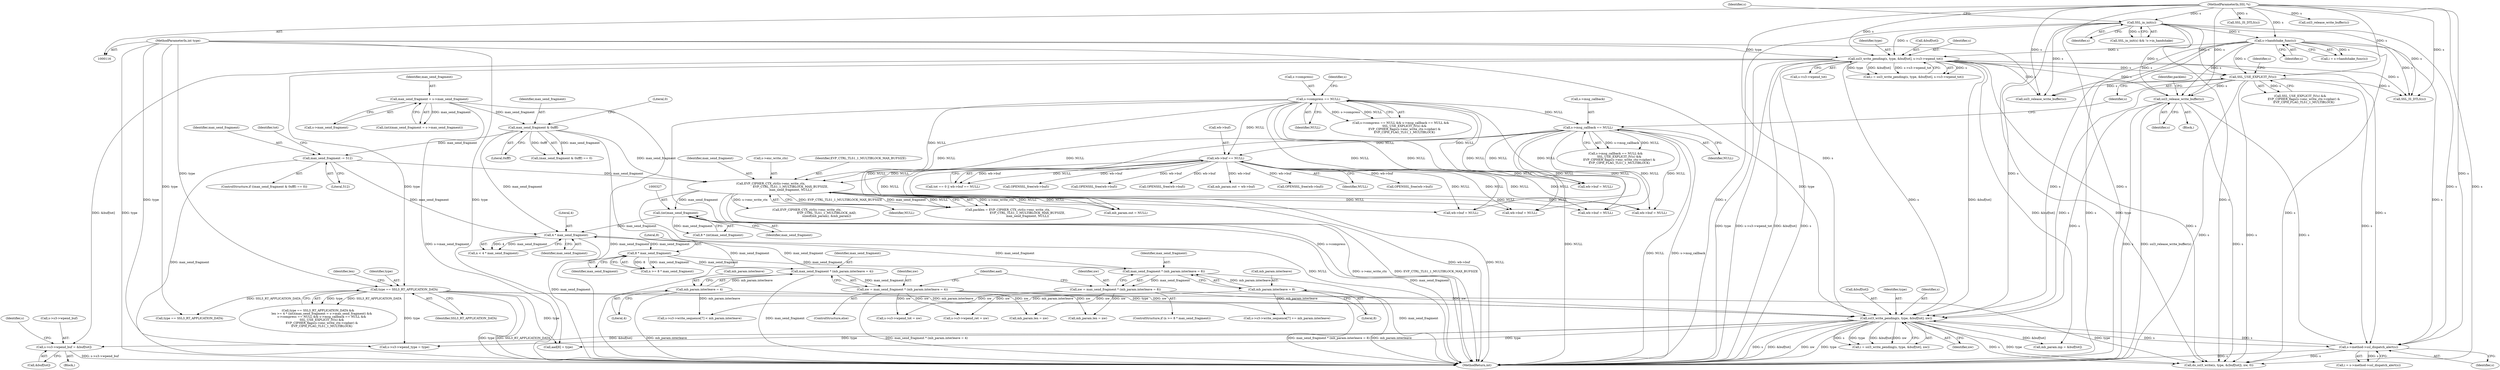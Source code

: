 digraph "0_openssl_77c77f0a1b9f15b869ca3342186dfbedd1119d0e@array" {
"1000638" [label="(Call,s->s3->wpend_buf = &buf[tot])"];
"1000217" [label="(Call,ssl3_write_pending(s, type, &buf[tot], s->s3->wpend_tot))"];
"1000178" [label="(Call,s->handshake_func(s))"];
"1000169" [label="(Call,SSL_in_init(s))"];
"1000117" [label="(MethodParameterIn,SSL *s)"];
"1000118" [label="(MethodParameterIn,int type)"];
"1000664" [label="(Call,ssl3_write_pending(s, type, &buf[tot], nw))"];
"1000310" [label="(Call,ssl3_release_write_buffer(s))"];
"1000276" [label="(Call,SSL_USE_EXPLICIT_IV(s))"];
"1000409" [label="(Call,s->method->ssl_dispatch_alert(s))"];
"1000248" [label="(Call,type == SSL3_RT_APPLICATION_DATA)"];
"1000441" [label="(Call,nw = max_send_fragment * (mb_param.interleave = 4))"];
"1000443" [label="(Call,max_send_fragment * (mb_param.interleave = 4))"];
"1000428" [label="(Call,8 * max_send_fragment)"];
"1000386" [label="(Call,4 * max_send_fragment)"];
"1000292" [label="(Call,max_send_fragment & 0xfff)"];
"1000258" [label="(Call,max_send_fragment = s->max_send_fragment)"];
"1000433" [label="(Call,max_send_fragment * (mb_param.interleave = 8))"];
"1000435" [label="(Call,mb_param.interleave = 8)"];
"1000326" [label="(Call,(int)max_send_fragment)"];
"1000314" [label="(Call,EVP_CIPHER_CTX_ctrl(s->enc_write_ctx,\n                                          EVP_CTRL_TLS1_1_MULTIBLOCK_MAX_BUFSIZE,\n                                          max_send_fragment, NULL))"];
"1000296" [label="(Call,max_send_fragment -= 512)"];
"1000264" [label="(Call,s->compress == NULL)"];
"1000270" [label="(Call,s->msg_callback == NULL)"];
"1000304" [label="(Call,wb->buf == NULL)"];
"1000445" [label="(Call,mb_param.interleave = 4)"];
"1000431" [label="(Call,nw = max_send_fragment * (mb_param.interleave = 8))"];
"1000801" [label="(Call,type == SSL3_RT_APPLICATION_DATA)"];
"1000639" [label="(Call,s->s3->wpend_buf)"];
"1000666" [label="(Identifier,type)"];
"1000431" [label="(Call,nw = max_send_fragment * (mb_param.interleave = 8))"];
"1000443" [label="(Call,max_send_fragment * (mb_param.interleave = 4))"];
"1000276" [label="(Call,SSL_USE_EXPLICIT_IV(s))"];
"1000382" [label="(Block,)"];
"1000430" [label="(Identifier,max_send_fragment)"];
"1000435" [label="(Call,mb_param.interleave = 8)"];
"1000178" [label="(Call,s->handshake_func(s))"];
"1000270" [label="(Call,s->msg_callback == NULL)"];
"1000268" [label="(Identifier,NULL)"];
"1000665" [label="(Identifier,s)"];
"1000248" [label="(Call,type == SSL3_RT_APPLICATION_DATA)"];
"1000314" [label="(Call,EVP_CIPHER_CTX_ctrl(s->enc_write_ctx,\n                                          EVP_CTRL_TLS1_1_MULTIBLOCK_MAX_BUFSIZE,\n                                          max_send_fragment, NULL))"];
"1000219" [label="(Identifier,type)"];
"1000271" [label="(Call,s->msg_callback)"];
"1000215" [label="(Call,i = ssl3_write_pending(s, type, &buf[tot], s->s3->wpend_tot))"];
"1000176" [label="(Call,i = s->handshake_func(s))"];
"1000263" [label="(Call,s->compress == NULL && s->msg_callback == NULL &&\n        SSL_USE_EXPLICIT_IV(s) &&\n        EVP_CIPHER_flags(s->enc_write_ctx->cipher) &\n        EVP_CIPH_FLAG_TLS1_1_MULTIBLOCK)"];
"1000407" [label="(Call,i = s->method->ssl_dispatch_alert(s))"];
"1000260" [label="(Call,s->max_send_fragment)"];
"1000388" [label="(Identifier,max_send_fragment)"];
"1000436" [label="(Call,mb_param.interleave)"];
"1000458" [label="(Call,aad[8] = type)"];
"1000253" [label="(Identifier,len)"];
"1000311" [label="(Identifier,s)"];
"1000256" [label="(Call,(int)(max_send_fragment = s->max_send_fragment))"];
"1000384" [label="(Call,n < 4 * max_send_fragment)"];
"1000275" [label="(Call,SSL_USE_EXPLICIT_IV(s) &&\n        EVP_CIPHER_flags(s->enc_write_ctx->cipher) &\n        EVP_CIPH_FLAG_TLS1_1_MULTIBLOCK)"];
"1000224" [label="(Call,s->s3->wpend_tot)"];
"1000320" [label="(Identifier,NULL)"];
"1000387" [label="(Literal,4)"];
"1000549" [label="(Call,mb_param.inp = &buf[tot])"];
"1000446" [label="(Call,mb_param.interleave)"];
"1000309" [label="(Block,)"];
"1000247" [label="(Call,type == SSL3_RT_APPLICATION_DATA &&\n        len >= 4 * (int)(max_send_fragment = s->max_send_fragment) &&\n        s->compress == NULL && s->msg_callback == NULL &&\n        SSL_USE_EXPLICIT_IV(s) &&\n        EVP_CIPHER_flags(s->enc_write_ctx->cipher) &\n        EVP_CIPH_FLAG_TLS1_1_MULTIBLOCK)"];
"1000651" [label="(Identifier,s)"];
"1000449" [label="(Literal,4)"];
"1000313" [label="(Identifier,packlen)"];
"1000682" [label="(Call,OPENSSL_free(wb->buf))"];
"1000434" [label="(Identifier,max_send_fragment)"];
"1000439" [label="(Literal,8)"];
"1000664" [label="(Call,ssl3_write_pending(s, type, &buf[tot], nw))"];
"1000442" [label="(Identifier,nw)"];
"1000319" [label="(Identifier,max_send_fragment)"];
"1000326" [label="(Call,(int)max_send_fragment)"];
"1000433" [label="(Call,max_send_fragment * (mb_param.interleave = 8))"];
"1000510" [label="(Call,EVP_CIPHER_CTX_ctrl(s->enc_write_ctx,\n                                          EVP_CTRL_TLS1_1_MULTIBLOCK_AAD,\n                                          sizeof(mb_param), &mb_param))"];
"1000536" [label="(Call,wb->buf = NULL)"];
"1000845" [label="(MethodReturn,int)"];
"1000168" [label="(Call,SSL_in_init(s) && !s->in_handshake)"];
"1000429" [label="(Literal,8)"];
"1000532" [label="(Call,OPENSSL_free(wb->buf))"];
"1000220" [label="(Call,&buf[tot])"];
"1000503" [label="(Call,mb_param.len = nw)"];
"1000644" [label="(Call,&buf[tot])"];
"1000304" [label="(Call,wb->buf == NULL)"];
"1000655" [label="(Call,s->s3->wpend_ret = nw)"];
"1000269" [label="(Call,s->msg_callback == NULL &&\n        SSL_USE_EXPLICIT_IV(s) &&\n        EVP_CIPHER_flags(s->enc_write_ctx->cipher) &\n        EVP_CIPH_FLAG_TLS1_1_MULTIBLOCK)"];
"1000312" [label="(Call,packlen = EVP_CIPHER_CTX_ctrl(s->enc_write_ctx,\n                                          EVP_CTRL_TLS1_1_MULTIBLOCK_MAX_BUFSIZE,\n                                          max_send_fragment, NULL))"];
"1000315" [label="(Call,s->enc_write_ctx)"];
"1000441" [label="(Call,nw = max_send_fragment * (mb_param.interleave = 4))"];
"1000250" [label="(Identifier,SSL3_RT_APPLICATION_DATA)"];
"1000711" [label="(Call,wb->buf = NULL)"];
"1000432" [label="(Identifier,nw)"];
"1000297" [label="(Identifier,max_send_fragment)"];
"1000328" [label="(Identifier,max_send_fragment)"];
"1000295" [label="(Literal,0)"];
"1000440" [label="(ControlStructure,else)"];
"1000831" [label="(Call,SSL_IS_DTLS(s))"];
"1000770" [label="(Call,do_ssl3_write(s, type, &(buf[tot]), nw, 0))"];
"1000318" [label="(Identifier,EVP_CTRL_TLS1_1_MULTIBLOCK_MAX_BUFSIZE)"];
"1000451" [label="(Identifier,aad)"];
"1000277" [label="(Identifier,s)"];
"1000667" [label="(Call,&buf[tot])"];
"1000557" [label="(Call,mb_param.len = nw)"];
"1000294" [label="(Literal,0xfff)"];
"1000282" [label="(Identifier,s)"];
"1000305" [label="(Call,wb->buf)"];
"1000740" [label="(Call,SSL_IS_DTLS(s))"];
"1000542" [label="(Call,mb_param.out = wb->buf)"];
"1000292" [label="(Call,max_send_fragment & 0xfff)"];
"1000274" [label="(Identifier,NULL)"];
"1000218" [label="(Identifier,s)"];
"1000742" [label="(Call,ssl3_release_write_buffer(s))"];
"1000365" [label="(Call,OPENSSL_free(wb->buf))"];
"1000324" [label="(Call,8 * (int)max_send_fragment)"];
"1000686" [label="(Call,wb->buf = NULL)"];
"1000308" [label="(Identifier,NULL)"];
"1000118" [label="(MethodParameterIn,int type)"];
"1000577" [label="(Call,s->s3->write_sequence[7] += mb_param.interleave)"];
"1000662" [label="(Call,i = ssl3_write_pending(s, type, &buf[tot], nw))"];
"1000369" [label="(Call,wb->buf = NULL)"];
"1000249" [label="(Identifier,type)"];
"1000410" [label="(Identifier,s)"];
"1000264" [label="(Call,s->compress == NULL)"];
"1000117" [label="(MethodParameterIn,SSL *s)"];
"1000426" [label="(Call,n >= 8 * max_send_fragment)"];
"1000638" [label="(Call,s->s3->wpend_buf = &buf[tot])"];
"1000272" [label="(Identifier,s)"];
"1000631" [label="(Call,s->s3->wpend_tot = nw)"];
"1000409" [label="(Call,s->method->ssl_dispatch_alert(s))"];
"1000170" [label="(Identifier,s)"];
"1000293" [label="(Identifier,max_send_fragment)"];
"1000300" [label="(Call,tot == 0 || wb->buf == NULL)"];
"1000258" [label="(Call,max_send_fragment = s->max_send_fragment)"];
"1000707" [label="(Call,OPENSSL_free(wb->buf))"];
"1000833" [label="(Call,ssl3_release_write_buffer(s))"];
"1000444" [label="(Identifier,max_send_fragment)"];
"1000425" [label="(ControlStructure,if (n >= 8 * max_send_fragment))"];
"1000428" [label="(Call,8 * max_send_fragment)"];
"1000179" [label="(Identifier,s)"];
"1000394" [label="(Call,wb->buf = NULL)"];
"1000296" [label="(Call,max_send_fragment -= 512)"];
"1000589" [label="(Call,s->s3->write_sequence[7] < mb_param.interleave)"];
"1000290" [label="(ControlStructure,if ((max_send_fragment & 0xfff) == 0))"];
"1000671" [label="(Identifier,nw)"];
"1000291" [label="(Call,(max_send_fragment & 0xfff) == 0)"];
"1000310" [label="(Call,ssl3_release_write_buffer(s))"];
"1000298" [label="(Literal,512)"];
"1000265" [label="(Call,s->compress)"];
"1000169" [label="(Call,SSL_in_init(s))"];
"1000259" [label="(Identifier,max_send_fragment)"];
"1000386" [label="(Call,4 * max_send_fragment)"];
"1000390" [label="(Call,OPENSSL_free(wb->buf))"];
"1000493" [label="(Call,mb_param.out = NULL)"];
"1000648" [label="(Call,s->s3->wpend_type = type)"];
"1000217" [label="(Call,ssl3_write_pending(s, type, &buf[tot], s->s3->wpend_tot))"];
"1000445" [label="(Call,mb_param.interleave = 4)"];
"1000302" [label="(Identifier,tot)"];
"1000173" [label="(Identifier,s)"];
"1000638" -> "1000382"  [label="AST: "];
"1000638" -> "1000644"  [label="CFG: "];
"1000639" -> "1000638"  [label="AST: "];
"1000644" -> "1000638"  [label="AST: "];
"1000651" -> "1000638"  [label="CFG: "];
"1000638" -> "1000845"  [label="DDG: s->s3->wpend_buf"];
"1000217" -> "1000638"  [label="DDG: &buf[tot]"];
"1000664" -> "1000638"  [label="DDG: &buf[tot]"];
"1000217" -> "1000215"  [label="AST: "];
"1000217" -> "1000224"  [label="CFG: "];
"1000218" -> "1000217"  [label="AST: "];
"1000219" -> "1000217"  [label="AST: "];
"1000220" -> "1000217"  [label="AST: "];
"1000224" -> "1000217"  [label="AST: "];
"1000215" -> "1000217"  [label="CFG: "];
"1000217" -> "1000845"  [label="DDG: type"];
"1000217" -> "1000845"  [label="DDG: s"];
"1000217" -> "1000845"  [label="DDG: &buf[tot]"];
"1000217" -> "1000845"  [label="DDG: s->s3->wpend_tot"];
"1000217" -> "1000215"  [label="DDG: s"];
"1000217" -> "1000215"  [label="DDG: type"];
"1000217" -> "1000215"  [label="DDG: &buf[tot]"];
"1000217" -> "1000215"  [label="DDG: s->s3->wpend_tot"];
"1000178" -> "1000217"  [label="DDG: s"];
"1000169" -> "1000217"  [label="DDG: s"];
"1000117" -> "1000217"  [label="DDG: s"];
"1000118" -> "1000217"  [label="DDG: type"];
"1000217" -> "1000248"  [label="DDG: type"];
"1000217" -> "1000276"  [label="DDG: s"];
"1000217" -> "1000310"  [label="DDG: s"];
"1000217" -> "1000409"  [label="DDG: s"];
"1000217" -> "1000549"  [label="DDG: &buf[tot]"];
"1000217" -> "1000664"  [label="DDG: s"];
"1000217" -> "1000664"  [label="DDG: &buf[tot]"];
"1000217" -> "1000740"  [label="DDG: s"];
"1000217" -> "1000742"  [label="DDG: s"];
"1000217" -> "1000770"  [label="DDG: s"];
"1000178" -> "1000176"  [label="AST: "];
"1000178" -> "1000179"  [label="CFG: "];
"1000179" -> "1000178"  [label="AST: "];
"1000176" -> "1000178"  [label="CFG: "];
"1000178" -> "1000845"  [label="DDG: s"];
"1000178" -> "1000176"  [label="DDG: s"];
"1000169" -> "1000178"  [label="DDG: s"];
"1000117" -> "1000178"  [label="DDG: s"];
"1000178" -> "1000276"  [label="DDG: s"];
"1000178" -> "1000310"  [label="DDG: s"];
"1000178" -> "1000409"  [label="DDG: s"];
"1000178" -> "1000664"  [label="DDG: s"];
"1000178" -> "1000740"  [label="DDG: s"];
"1000178" -> "1000742"  [label="DDG: s"];
"1000178" -> "1000770"  [label="DDG: s"];
"1000169" -> "1000168"  [label="AST: "];
"1000169" -> "1000170"  [label="CFG: "];
"1000170" -> "1000169"  [label="AST: "];
"1000173" -> "1000169"  [label="CFG: "];
"1000168" -> "1000169"  [label="CFG: "];
"1000169" -> "1000845"  [label="DDG: s"];
"1000169" -> "1000168"  [label="DDG: s"];
"1000117" -> "1000169"  [label="DDG: s"];
"1000169" -> "1000276"  [label="DDG: s"];
"1000169" -> "1000310"  [label="DDG: s"];
"1000169" -> "1000409"  [label="DDG: s"];
"1000169" -> "1000664"  [label="DDG: s"];
"1000169" -> "1000740"  [label="DDG: s"];
"1000169" -> "1000742"  [label="DDG: s"];
"1000169" -> "1000770"  [label="DDG: s"];
"1000117" -> "1000116"  [label="AST: "];
"1000117" -> "1000845"  [label="DDG: s"];
"1000117" -> "1000276"  [label="DDG: s"];
"1000117" -> "1000310"  [label="DDG: s"];
"1000117" -> "1000409"  [label="DDG: s"];
"1000117" -> "1000664"  [label="DDG: s"];
"1000117" -> "1000740"  [label="DDG: s"];
"1000117" -> "1000742"  [label="DDG: s"];
"1000117" -> "1000770"  [label="DDG: s"];
"1000117" -> "1000831"  [label="DDG: s"];
"1000117" -> "1000833"  [label="DDG: s"];
"1000118" -> "1000116"  [label="AST: "];
"1000118" -> "1000845"  [label="DDG: type"];
"1000118" -> "1000248"  [label="DDG: type"];
"1000118" -> "1000458"  [label="DDG: type"];
"1000118" -> "1000648"  [label="DDG: type"];
"1000118" -> "1000664"  [label="DDG: type"];
"1000118" -> "1000770"  [label="DDG: type"];
"1000118" -> "1000801"  [label="DDG: type"];
"1000664" -> "1000662"  [label="AST: "];
"1000664" -> "1000671"  [label="CFG: "];
"1000665" -> "1000664"  [label="AST: "];
"1000666" -> "1000664"  [label="AST: "];
"1000667" -> "1000664"  [label="AST: "];
"1000671" -> "1000664"  [label="AST: "];
"1000662" -> "1000664"  [label="CFG: "];
"1000664" -> "1000845"  [label="DDG: nw"];
"1000664" -> "1000845"  [label="DDG: type"];
"1000664" -> "1000845"  [label="DDG: s"];
"1000664" -> "1000845"  [label="DDG: &buf[tot]"];
"1000664" -> "1000409"  [label="DDG: s"];
"1000664" -> "1000458"  [label="DDG: type"];
"1000664" -> "1000549"  [label="DDG: &buf[tot]"];
"1000664" -> "1000648"  [label="DDG: type"];
"1000664" -> "1000662"  [label="DDG: s"];
"1000664" -> "1000662"  [label="DDG: type"];
"1000664" -> "1000662"  [label="DDG: &buf[tot]"];
"1000664" -> "1000662"  [label="DDG: nw"];
"1000310" -> "1000664"  [label="DDG: s"];
"1000409" -> "1000664"  [label="DDG: s"];
"1000276" -> "1000664"  [label="DDG: s"];
"1000248" -> "1000664"  [label="DDG: type"];
"1000441" -> "1000664"  [label="DDG: nw"];
"1000431" -> "1000664"  [label="DDG: nw"];
"1000664" -> "1000770"  [label="DDG: s"];
"1000664" -> "1000770"  [label="DDG: type"];
"1000310" -> "1000309"  [label="AST: "];
"1000310" -> "1000311"  [label="CFG: "];
"1000311" -> "1000310"  [label="AST: "];
"1000313" -> "1000310"  [label="CFG: "];
"1000310" -> "1000845"  [label="DDG: ssl3_release_write_buffer(s)"];
"1000310" -> "1000845"  [label="DDG: s"];
"1000276" -> "1000310"  [label="DDG: s"];
"1000310" -> "1000409"  [label="DDG: s"];
"1000310" -> "1000770"  [label="DDG: s"];
"1000276" -> "1000275"  [label="AST: "];
"1000276" -> "1000277"  [label="CFG: "];
"1000277" -> "1000276"  [label="AST: "];
"1000282" -> "1000276"  [label="CFG: "];
"1000275" -> "1000276"  [label="CFG: "];
"1000276" -> "1000845"  [label="DDG: s"];
"1000276" -> "1000275"  [label="DDG: s"];
"1000276" -> "1000409"  [label="DDG: s"];
"1000276" -> "1000740"  [label="DDG: s"];
"1000276" -> "1000742"  [label="DDG: s"];
"1000276" -> "1000770"  [label="DDG: s"];
"1000409" -> "1000407"  [label="AST: "];
"1000409" -> "1000410"  [label="CFG: "];
"1000410" -> "1000409"  [label="AST: "];
"1000407" -> "1000409"  [label="CFG: "];
"1000409" -> "1000845"  [label="DDG: s"];
"1000409" -> "1000407"  [label="DDG: s"];
"1000409" -> "1000770"  [label="DDG: s"];
"1000248" -> "1000247"  [label="AST: "];
"1000248" -> "1000250"  [label="CFG: "];
"1000249" -> "1000248"  [label="AST: "];
"1000250" -> "1000248"  [label="AST: "];
"1000253" -> "1000248"  [label="CFG: "];
"1000247" -> "1000248"  [label="CFG: "];
"1000248" -> "1000845"  [label="DDG: SSL3_RT_APPLICATION_DATA"];
"1000248" -> "1000845"  [label="DDG: type"];
"1000248" -> "1000247"  [label="DDG: type"];
"1000248" -> "1000247"  [label="DDG: SSL3_RT_APPLICATION_DATA"];
"1000248" -> "1000458"  [label="DDG: type"];
"1000248" -> "1000648"  [label="DDG: type"];
"1000248" -> "1000770"  [label="DDG: type"];
"1000248" -> "1000801"  [label="DDG: SSL3_RT_APPLICATION_DATA"];
"1000441" -> "1000440"  [label="AST: "];
"1000441" -> "1000443"  [label="CFG: "];
"1000442" -> "1000441"  [label="AST: "];
"1000443" -> "1000441"  [label="AST: "];
"1000451" -> "1000441"  [label="CFG: "];
"1000441" -> "1000845"  [label="DDG: max_send_fragment * (mb_param.interleave = 4)"];
"1000443" -> "1000441"  [label="DDG: max_send_fragment"];
"1000441" -> "1000503"  [label="DDG: nw"];
"1000441" -> "1000557"  [label="DDG: nw"];
"1000441" -> "1000631"  [label="DDG: nw"];
"1000441" -> "1000655"  [label="DDG: nw"];
"1000443" -> "1000445"  [label="CFG: "];
"1000444" -> "1000443"  [label="AST: "];
"1000445" -> "1000443"  [label="AST: "];
"1000443" -> "1000845"  [label="DDG: max_send_fragment"];
"1000443" -> "1000386"  [label="DDG: max_send_fragment"];
"1000428" -> "1000443"  [label="DDG: max_send_fragment"];
"1000445" -> "1000443"  [label="DDG: mb_param.interleave"];
"1000428" -> "1000426"  [label="AST: "];
"1000428" -> "1000430"  [label="CFG: "];
"1000429" -> "1000428"  [label="AST: "];
"1000430" -> "1000428"  [label="AST: "];
"1000426" -> "1000428"  [label="CFG: "];
"1000428" -> "1000426"  [label="DDG: 8"];
"1000428" -> "1000426"  [label="DDG: max_send_fragment"];
"1000386" -> "1000428"  [label="DDG: max_send_fragment"];
"1000428" -> "1000433"  [label="DDG: max_send_fragment"];
"1000386" -> "1000384"  [label="AST: "];
"1000386" -> "1000388"  [label="CFG: "];
"1000387" -> "1000386"  [label="AST: "];
"1000388" -> "1000386"  [label="AST: "];
"1000384" -> "1000386"  [label="CFG: "];
"1000386" -> "1000845"  [label="DDG: max_send_fragment"];
"1000386" -> "1000384"  [label="DDG: 4"];
"1000386" -> "1000384"  [label="DDG: max_send_fragment"];
"1000292" -> "1000386"  [label="DDG: max_send_fragment"];
"1000433" -> "1000386"  [label="DDG: max_send_fragment"];
"1000326" -> "1000386"  [label="DDG: max_send_fragment"];
"1000296" -> "1000386"  [label="DDG: max_send_fragment"];
"1000292" -> "1000291"  [label="AST: "];
"1000292" -> "1000294"  [label="CFG: "];
"1000293" -> "1000292"  [label="AST: "];
"1000294" -> "1000292"  [label="AST: "];
"1000295" -> "1000292"  [label="CFG: "];
"1000292" -> "1000845"  [label="DDG: max_send_fragment"];
"1000292" -> "1000291"  [label="DDG: max_send_fragment"];
"1000292" -> "1000291"  [label="DDG: 0xfff"];
"1000258" -> "1000292"  [label="DDG: max_send_fragment"];
"1000292" -> "1000296"  [label="DDG: max_send_fragment"];
"1000292" -> "1000314"  [label="DDG: max_send_fragment"];
"1000258" -> "1000256"  [label="AST: "];
"1000258" -> "1000260"  [label="CFG: "];
"1000259" -> "1000258"  [label="AST: "];
"1000260" -> "1000258"  [label="AST: "];
"1000256" -> "1000258"  [label="CFG: "];
"1000258" -> "1000845"  [label="DDG: max_send_fragment"];
"1000258" -> "1000845"  [label="DDG: s->max_send_fragment"];
"1000258" -> "1000256"  [label="DDG: max_send_fragment"];
"1000433" -> "1000431"  [label="AST: "];
"1000433" -> "1000435"  [label="CFG: "];
"1000434" -> "1000433"  [label="AST: "];
"1000435" -> "1000433"  [label="AST: "];
"1000431" -> "1000433"  [label="CFG: "];
"1000433" -> "1000845"  [label="DDG: max_send_fragment"];
"1000433" -> "1000431"  [label="DDG: max_send_fragment"];
"1000435" -> "1000433"  [label="DDG: mb_param.interleave"];
"1000435" -> "1000439"  [label="CFG: "];
"1000436" -> "1000435"  [label="AST: "];
"1000439" -> "1000435"  [label="AST: "];
"1000435" -> "1000845"  [label="DDG: mb_param.interleave"];
"1000435" -> "1000577"  [label="DDG: mb_param.interleave"];
"1000435" -> "1000589"  [label="DDG: mb_param.interleave"];
"1000326" -> "1000324"  [label="AST: "];
"1000326" -> "1000328"  [label="CFG: "];
"1000327" -> "1000326"  [label="AST: "];
"1000328" -> "1000326"  [label="AST: "];
"1000324" -> "1000326"  [label="CFG: "];
"1000326" -> "1000845"  [label="DDG: max_send_fragment"];
"1000326" -> "1000324"  [label="DDG: max_send_fragment"];
"1000314" -> "1000326"  [label="DDG: max_send_fragment"];
"1000314" -> "1000312"  [label="AST: "];
"1000314" -> "1000320"  [label="CFG: "];
"1000315" -> "1000314"  [label="AST: "];
"1000318" -> "1000314"  [label="AST: "];
"1000319" -> "1000314"  [label="AST: "];
"1000320" -> "1000314"  [label="AST: "];
"1000312" -> "1000314"  [label="CFG: "];
"1000314" -> "1000845"  [label="DDG: s->enc_write_ctx"];
"1000314" -> "1000845"  [label="DDG: EVP_CTRL_TLS1_1_MULTIBLOCK_MAX_BUFSIZE"];
"1000314" -> "1000845"  [label="DDG: NULL"];
"1000314" -> "1000312"  [label="DDG: s->enc_write_ctx"];
"1000314" -> "1000312"  [label="DDG: EVP_CTRL_TLS1_1_MULTIBLOCK_MAX_BUFSIZE"];
"1000314" -> "1000312"  [label="DDG: max_send_fragment"];
"1000314" -> "1000312"  [label="DDG: NULL"];
"1000296" -> "1000314"  [label="DDG: max_send_fragment"];
"1000264" -> "1000314"  [label="DDG: NULL"];
"1000270" -> "1000314"  [label="DDG: NULL"];
"1000304" -> "1000314"  [label="DDG: NULL"];
"1000314" -> "1000394"  [label="DDG: NULL"];
"1000314" -> "1000493"  [label="DDG: NULL"];
"1000314" -> "1000510"  [label="DDG: s->enc_write_ctx"];
"1000314" -> "1000536"  [label="DDG: NULL"];
"1000314" -> "1000686"  [label="DDG: NULL"];
"1000314" -> "1000711"  [label="DDG: NULL"];
"1000296" -> "1000290"  [label="AST: "];
"1000296" -> "1000298"  [label="CFG: "];
"1000297" -> "1000296"  [label="AST: "];
"1000298" -> "1000296"  [label="AST: "];
"1000302" -> "1000296"  [label="CFG: "];
"1000296" -> "1000845"  [label="DDG: max_send_fragment"];
"1000264" -> "1000263"  [label="AST: "];
"1000264" -> "1000268"  [label="CFG: "];
"1000265" -> "1000264"  [label="AST: "];
"1000268" -> "1000264"  [label="AST: "];
"1000272" -> "1000264"  [label="CFG: "];
"1000263" -> "1000264"  [label="CFG: "];
"1000264" -> "1000845"  [label="DDG: s->compress"];
"1000264" -> "1000845"  [label="DDG: NULL"];
"1000264" -> "1000263"  [label="DDG: s->compress"];
"1000264" -> "1000263"  [label="DDG: NULL"];
"1000264" -> "1000270"  [label="DDG: NULL"];
"1000264" -> "1000304"  [label="DDG: NULL"];
"1000264" -> "1000369"  [label="DDG: NULL"];
"1000264" -> "1000394"  [label="DDG: NULL"];
"1000264" -> "1000493"  [label="DDG: NULL"];
"1000264" -> "1000536"  [label="DDG: NULL"];
"1000264" -> "1000686"  [label="DDG: NULL"];
"1000264" -> "1000711"  [label="DDG: NULL"];
"1000270" -> "1000269"  [label="AST: "];
"1000270" -> "1000274"  [label="CFG: "];
"1000271" -> "1000270"  [label="AST: "];
"1000274" -> "1000270"  [label="AST: "];
"1000277" -> "1000270"  [label="CFG: "];
"1000269" -> "1000270"  [label="CFG: "];
"1000270" -> "1000845"  [label="DDG: NULL"];
"1000270" -> "1000845"  [label="DDG: s->msg_callback"];
"1000270" -> "1000269"  [label="DDG: s->msg_callback"];
"1000270" -> "1000269"  [label="DDG: NULL"];
"1000270" -> "1000304"  [label="DDG: NULL"];
"1000270" -> "1000369"  [label="DDG: NULL"];
"1000270" -> "1000394"  [label="DDG: NULL"];
"1000270" -> "1000493"  [label="DDG: NULL"];
"1000270" -> "1000536"  [label="DDG: NULL"];
"1000270" -> "1000686"  [label="DDG: NULL"];
"1000270" -> "1000711"  [label="DDG: NULL"];
"1000304" -> "1000300"  [label="AST: "];
"1000304" -> "1000308"  [label="CFG: "];
"1000305" -> "1000304"  [label="AST: "];
"1000308" -> "1000304"  [label="AST: "];
"1000300" -> "1000304"  [label="CFG: "];
"1000304" -> "1000845"  [label="DDG: wb->buf"];
"1000304" -> "1000845"  [label="DDG: NULL"];
"1000304" -> "1000300"  [label="DDG: wb->buf"];
"1000304" -> "1000300"  [label="DDG: NULL"];
"1000304" -> "1000365"  [label="DDG: wb->buf"];
"1000304" -> "1000369"  [label="DDG: NULL"];
"1000304" -> "1000390"  [label="DDG: wb->buf"];
"1000304" -> "1000394"  [label="DDG: NULL"];
"1000304" -> "1000493"  [label="DDG: NULL"];
"1000304" -> "1000532"  [label="DDG: wb->buf"];
"1000304" -> "1000536"  [label="DDG: NULL"];
"1000304" -> "1000542"  [label="DDG: wb->buf"];
"1000304" -> "1000682"  [label="DDG: wb->buf"];
"1000304" -> "1000686"  [label="DDG: NULL"];
"1000304" -> "1000707"  [label="DDG: wb->buf"];
"1000304" -> "1000711"  [label="DDG: NULL"];
"1000445" -> "1000449"  [label="CFG: "];
"1000446" -> "1000445"  [label="AST: "];
"1000449" -> "1000445"  [label="AST: "];
"1000445" -> "1000845"  [label="DDG: mb_param.interleave"];
"1000445" -> "1000577"  [label="DDG: mb_param.interleave"];
"1000445" -> "1000589"  [label="DDG: mb_param.interleave"];
"1000431" -> "1000425"  [label="AST: "];
"1000432" -> "1000431"  [label="AST: "];
"1000451" -> "1000431"  [label="CFG: "];
"1000431" -> "1000845"  [label="DDG: max_send_fragment * (mb_param.interleave = 8)"];
"1000431" -> "1000503"  [label="DDG: nw"];
"1000431" -> "1000557"  [label="DDG: nw"];
"1000431" -> "1000631"  [label="DDG: nw"];
"1000431" -> "1000655"  [label="DDG: nw"];
}
